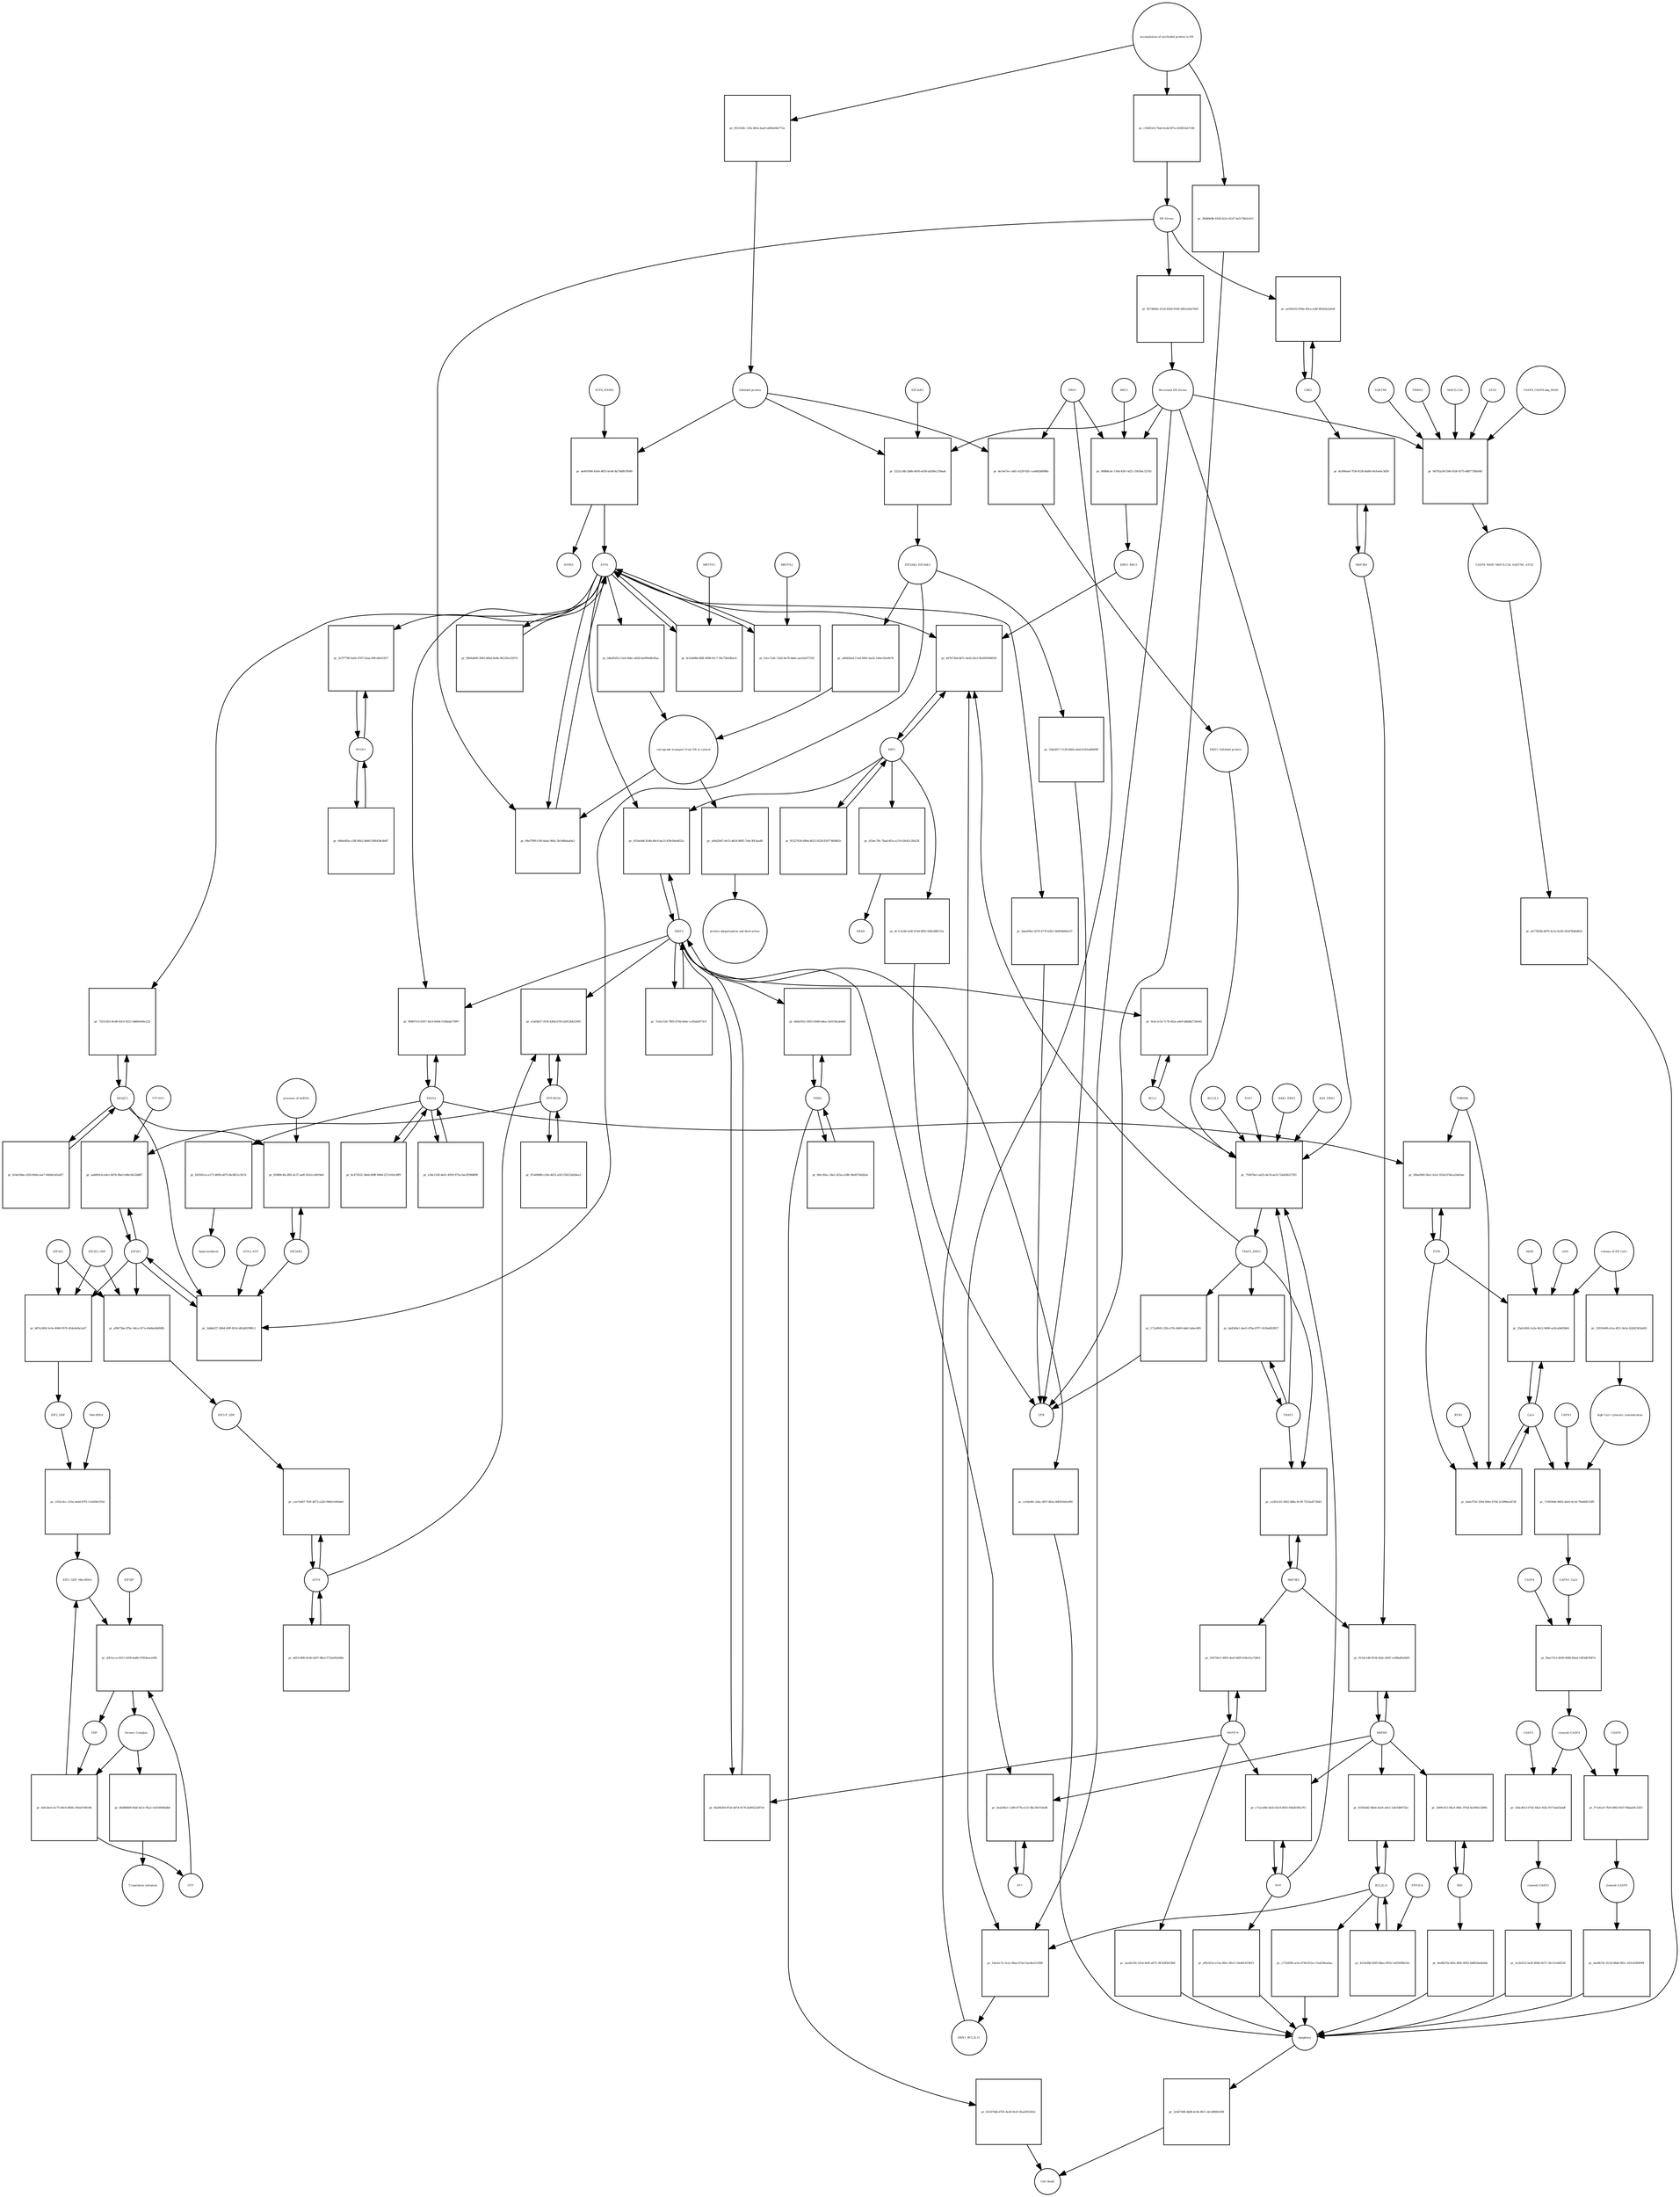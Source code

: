 strict digraph  {
ATF6_HSPA5 [annotation="", bipartite=0, cls=complex, fontsize=4, label=ATF6_HSPA5, shape=circle];
"pr_de491940-43e4-4855-bc46-8a70d0b78560" [annotation="", bipartite=1, cls=process, fontsize=4, label="pr_de491940-43e4-4855-bc46-8a70d0b78560", shape=square];
ATF6 [annotation="urn_miriam_hgnc.symbol_ATF6", bipartite=0, cls=macromolecule, fontsize=4, label=ATF6, shape=circle];
HSPA5 [annotation="urn_miriam_hgnc.symbol_HSPA5", bipartite=0, cls=macromolecule, fontsize=4, label=HSPA5, shape=circle];
"Unfolded protein" [annotation="", bipartite=0, cls=macromolecule, fontsize=4, label="Unfolded protein", shape=circle];
ERN1 [annotation="urn_miriam_hgnc.symbol_ERN1", bipartite=0, cls=macromolecule, fontsize=4, label=ERN1, shape=circle];
"pr_de14e7ec-cbd1-4229-92fc-ca4482b698fa" [annotation="", bipartite=1, cls=process, fontsize=4, label="pr_de14e7ec-cbd1-4229-92fc-ca4482b698fa", shape=square];
"ERN1_Unfolded protein" [annotation="", bipartite=0, cls=complex, fontsize=4, label="ERN1_Unfolded protein", shape=circle];
EIF2AK3_EIF2AK3 [annotation="", bipartite=0, cls=complex, fontsize=4, label=EIF2AK3_EIF2AK3, shape=circle];
"pr_a66d3ba4-11ed-4901-ba3e-144ec92e0b76" [annotation="", bipartite=1, cls=process, fontsize=4, label="pr_a66d3ba4-11ed-4901-ba3e-144ec92e0b76", shape=square];
"retrograde transport from ER to cytosol" [annotation="", bipartite=0, cls=phenotype, fontsize=4, label="retrograde transport from ER to cytosol", shape=circle];
"pr_b8ad5d53-c5a9-4bbc-a82b-be099e8b39aa" [annotation="", bipartite=1, cls=process, fontsize=4, label="pr_b8ad5d53-c5a9-4bbc-a82b-be099e8b39aa", shape=square];
"pr_a00d20d7-0e53-4d54-8805-7a8c3f43aad8" [annotation="", bipartite=1, cls=process, fontsize=4, label="pr_a00d20d7-0e53-4d54-8805-7a8c3f43aad8", shape=square];
"protein ubiquitination and destruction" [annotation="", bipartite=0, cls=phenotype, fontsize=4, label="protein ubiquitination and destruction", shape=circle];
"pr_75047be1-ad23-4a7d-ae31-53a63b2275f1" [annotation="", bipartite=1, cls=process, fontsize=4, label="pr_75047be1-ad23-4a7d-ae31-53a63b2275f1", shape=square];
TRAF2_ERN1 [annotation="", bipartite=0, cls=complex, fontsize=4, label=TRAF2_ERN1, shape=circle];
BAK1_ERN1 [annotation="", bipartite=0, cls=complex, fontsize=4, label=BAK1_ERN1, shape=circle];
BAX_ERN1 [annotation="", bipartite=0, cls=complex, fontsize=4, label=BAX_ERN1, shape=circle];
BCL2 [annotation="urn_miriam_hgnc.symbol_BCL2", bipartite=0, cls="nucleic acid feature", fontsize=4, label=BCL2, shape=circle];
BCL2L1 [annotation="urn_miriam_hgnc.symbol_BCL2L1", bipartite=0, cls=macromolecule, fontsize=4, label=BCL2L1, shape=circle];
"Persistant ER Stress" [annotation="", bipartite=0, cls=phenotype, fontsize=4, label="Persistant ER Stress", shape=circle];
BAX [annotation="urn_miriam_hgnc.symbol_BAX", bipartite=0, cls=macromolecule, fontsize=4, label=BAX, shape=circle];
BAK1 [annotation="urn_miriam_hgnc.symbol_BAK1", bipartite=0, cls=macromolecule, fontsize=4, label=BAK1, shape=circle];
TRAF2 [annotation="urn_miriam_hgnc.symbol_TRAF2", bipartite=0, cls=macromolecule, fontsize=4, label=TRAF2, shape=circle];
XBP1 [annotation="urn_miriam_hgnc.symbol_XBP1", bipartite=0, cls=macromolecule, fontsize=4, label=XBP1, shape=circle];
"pr_d47b72bd-b87c-4e02-82cf-fb249569d039" [annotation="", bipartite=1, cls=process, fontsize=4, label="pr_d47b72bd-b87c-4e02-82cf-fb249569d039", shape=square];
ERN1_BBC3 [annotation="", bipartite=0, cls=complex, fontsize=4, label=ERN1_BBC3, shape=circle];
ERN1_BCL2L11 [annotation="", bipartite=0, cls=complex, fontsize=4, label=ERN1_BCL2L11, shape=circle];
"pr_95327636-69b4-4625-9228-83977469d02c" [annotation="", bipartite=1, cls=process, fontsize=4, label="pr_95327636-69b4-4625-9228-83977469d02c", shape=square];
"pr_d1bec78c-7bad-4f1e-a110-62642c28a53f" [annotation="", bipartite=1, cls=process, fontsize=4, label="pr_d1bec78c-7bad-4f1e-a110-62642c28a53f", shape=square];
ERAD [annotation="", bipartite=0, cls=phenotype, fontsize=4, label=ERAD, shape=circle];
"pr_dc7c3c8d-a54f-4744-8f93-43ffa989131a" [annotation="", bipartite=1, cls=process, fontsize=4, label="pr_dc7c3c8d-a54f-4744-8f93-43ffa989131a", shape=square];
UPR [annotation="", bipartite=0, cls=phenotype, fontsize=4, label=UPR, shape=circle];
"pr_da4260e1-dee5-47ba-87f7-1618ed829f27" [annotation="", bipartite=1, cls=process, fontsize=4, label="pr_da4260e1-dee5-47ba-87f7-1618ed829f27", shape=square];
MAPK8 [annotation="urn_miriam_hgnc.symbol_MAPK8", bipartite=0, cls=macromolecule, fontsize=4, label=MAPK8, shape=circle];
"pr_911dc1d8-9534-424c-b047-ec88ad0a9af9" [annotation="", bipartite=1, cls=process, fontsize=4, label="pr_911dc1d8-9534-424c-b047-ec88ad0a9af9", shape=square];
MAP3K4 [annotation="urn_miriam_hgnc.symbol_MAP3K4", bipartite=0, cls=macromolecule, fontsize=4, label=MAP3K4, shape=circle];
MAP3K5 [annotation="urn_miriam_hgnc.symbol_MAP3K5", bipartite=0, cls=macromolecule, fontsize=4, label=MAP3K5, shape=circle];
MAPK14 [annotation="urn_miriam_hgnc.symbol_MAPK14", bipartite=0, cls=macromolecule, fontsize=4, label=MAPK14, shape=circle];
"pr_550756c1-6055-4eef-b6f9-034c61e728e5" [annotation="", bipartite=1, cls=process, fontsize=4, label="pr_550756c1-6055-4eef-b6f9-034c61e728e5", shape=square];
"pr_2aa9e256-1b1d-4ef6-a875-387a9f3619b0" [annotation="", bipartite=1, cls=process, fontsize=4, label="pr_2aa9e256-1b1d-4ef6-a875-387a9f3619b0", shape=square];
Apoptosis [annotation="", bipartite=0, cls=phenotype, fontsize=4, label=Apoptosis, shape=circle];
DDIT3 [annotation="urn_miriam_hgnc.symbol_DDIT3", bipartite=0, cls=macromolecule, fontsize=4, label=DDIT3, shape=circle];
"pr_6b284204-87af-4d74-9176-be89222df7e0" [annotation="", bipartite=1, cls=process, fontsize=4, label="pr_6b284204-87af-4d74-9176-be89222df7e0", shape=square];
"pr_ce54e0fe-2ebc-4f07-8b2a-8df450d3a985" [annotation="", bipartite=1, cls=process, fontsize=4, label="pr_ce54e0fe-2ebc-4f07-8b2a-8df450d3a985", shape=square];
"pr_0cbc1e1d-7c7b-4f2a-a9e9-ddbdb2724e40" [annotation="", bipartite=1, cls=process, fontsize=4, label="pr_0cbc1e1d-7c7b-4f2a-a9e9-ddbdb2724e40", shape=square];
"pr_04ef7f89-f16f-4a4a-90b2-3b19dbdaa9a3" [annotation="", bipartite=1, cls=process, fontsize=4, label="pr_04ef7f89-f16f-4a4a-90b2-3b19dbdaa9a3", shape=square];
"ER Stress" [annotation="", bipartite=0, cls=phenotype, fontsize=4, label="ER Stress", shape=circle];
"pr_4c5e808d-df8f-4098-91c7-58c73b5d0ac6" [annotation="", bipartite=1, cls=process, fontsize=4, label="pr_4c5e808d-df8f-4098-91c7-58c73b5d0ac6", shape=square];
MBTPS1 [annotation="urn_miriam_hgnc.symbol_MBTPS1", bipartite=0, cls=macromolecule, fontsize=4, label=MBTPS1, shape=circle];
"pr_63cc7a9c-7a92-4e79-bb6e-aacfab7f7292" [annotation="", bipartite=1, cls=process, fontsize=4, label="pr_63cc7a9c-7a92-4e79-bb6e-aacfab7f7292", shape=square];
MBTPS2 [annotation="urn_miriam_hgnc.symbol_MBTPS2", bipartite=0, cls=macromolecule, fontsize=4, label=MBTPS2, shape=circle];
"pr_9844dd09-3963-46b4-8e4b-942181e3297d" [annotation="", bipartite=1, cls=process, fontsize=4, label="pr_9844dd09-3963-46b4-8e4b-942181e3297d", shape=square];
"pr_7e5ec524-7805-470d-8e6e-cc85ab5f73c9" [annotation="", bipartite=1, cls=process, fontsize=4, label="pr_7e5ec524-7805-470d-8e6e-cc85ab5f73c9", shape=square];
"pr_431bebbf-454b-46c9-be33-839cfded452a" [annotation="", bipartite=1, cls=process, fontsize=4, label="pr_431bebbf-454b-46c9-be33-839cfded452a", shape=square];
EIF2S1 [annotation="urn_miriam_hgnc.symbol_EIF2S1", bipartite=0, cls=macromolecule, fontsize=4, label=EIF2S1, shape=circle];
"pr_5dddef27-90b4-49ff-8514-db3dd1f98fc2" [annotation="", bipartite=1, cls=process, fontsize=4, label="pr_5dddef27-90b4-49ff-8514-db3dd1f98fc2", shape=square];
GCN2_ATP [annotation="", bipartite=0, cls=complex, fontsize=4, label=GCN2_ATP, shape=circle];
EIF2AK2 [annotation="urn_miriam_hgnc.symbol_EIF2AK2", bipartite=0, cls=macromolecule, fontsize=4, label=EIF2AK2, shape=circle];
DNAJC3 [annotation="urn_miriam_hgnc.symbol_DNAJC3", bipartite=0, cls=macromolecule, fontsize=4, label=DNAJC3, shape=circle];
EIF2S2 [annotation="urn_miriam_hgnc.symbol_EIF2S2", bipartite=0, cls=macromolecule, fontsize=4, label=EIF2S2, shape=circle];
"pr_b87a3494-5e5e-4048-9576-454e4e9a1ed7" [annotation="", bipartite=1, cls=process, fontsize=4, label="pr_b87a3494-5e5e-4048-9576-454e4e9a1ed7", shape=square];
EIF2S3_GDP [annotation="", bipartite=0, cls=complex, fontsize=4, label=EIF2S3_GDP, shape=circle];
EIF2_GDP [annotation="", bipartite=0, cls=complex, fontsize=4, label=EIF2_GDP, shape=circle];
"EIF2_GDP_Met-tRNA" [annotation="", bipartite=0, cls=complex, fontsize=4, label="EIF2_GDP_Met-tRNA", shape=circle];
"pr_20f1ecca-6511-4358-ba86-07854eacef60" [annotation="", bipartite=1, cls=process, fontsize=4, label="pr_20f1ecca-6511-4358-ba86-07854eacef60", shape=square];
"Ternary Complex" [annotation="", bipartite=0, cls=complex, fontsize=4, label="Ternary Complex", shape=circle];
"EIF2B*" [annotation="", bipartite=0, cls=complex, fontsize=4, label="EIF2B*", shape=circle];
GTP [annotation="urn_miriam_obo.chebi_CHEBI%3A57600", bipartite=0, cls="simple chemical", fontsize=4, label=GTP, shape=circle];
GDP [annotation="urn_miriam_obo.chebi_CHEBI%3A65180", bipartite=0, cls="simple chemical", fontsize=4, label=GDP, shape=circle];
"pr_6efa3eee-bc73-40e4-8484-cf9ee07d0186" [annotation="", bipartite=1, cls=process, fontsize=4, label="pr_6efa3eee-bc73-40e4-8484-cf9ee07d0186", shape=square];
ATF4 [annotation="urn_miriam_hgnc.symbol_ATF4", bipartite=0, cls=macromolecule, fontsize=4, label=ATF4, shape=circle];
"pr_cae7e867-7b5f-4673-a2d3-09641e004def" [annotation="", bipartite=1, cls=process, fontsize=4, label="pr_cae7e867-7b5f-4673-a2d3-09641e004def", shape=square];
"EIF2-P_GDP" [annotation="", bipartite=0, cls=complex, fontsize=4, label="EIF2-P_GDP", shape=circle];
"pr_dd12c806-8c0b-4207-88a3-f722ef42e0bb" [annotation="", bipartite=1, cls=process, fontsize=4, label="pr_dd12c806-8c0b-4207-88a3-f722ef42e0bb", shape=square];
PPP1R15A [annotation="urn_miriam_hgnc.symbol_PPP1R15A", bipartite=0, cls=macromolecule, fontsize=4, label=PPP1R15A, shape=circle];
"pr_e3af4b27-91f8-426d-b7f4-b2812b421965" [annotation="", bipartite=1, cls=process, fontsize=4, label="pr_e3af4b27-91f8-426d-b7f4-b2812b421965", shape=square];
"pr_87a49b89-c20e-4d12-a5f2-f36233d26ea3" [annotation="", bipartite=1, cls=process, fontsize=4, label="pr_87a49b89-c20e-4d12-a5f2-f36233d26ea3", shape=square];
"pr_6b086869-9ebf-4e1e-95a2-1e6169484db0" [annotation="", bipartite=1, cls=process, fontsize=4, label="pr_6b086869-9ebf-4e1e-95a2-1e6169484db0", shape=square];
"Translation initiation" [annotation="", bipartite=0, cls=phenotype, fontsize=4, label="Translation initiation", shape=circle];
"pr_ca362c03-3402-488a-8c39-7523ad572b43" [annotation="", bipartite=1, cls=process, fontsize=4, label="pr_ca362c03-3402-488a-8c39-7523ad572b43", shape=square];
ERO1A [annotation="urn_miriam_hgnc.symbol_ERO1A", bipartite=0, cls=macromolecule, fontsize=4, label=ERO1A, shape=circle];
"pr_964f97c0-0507-42c9-b9d4-519bada75997" [annotation="", bipartite=1, cls=process, fontsize=4, label="pr_964f97c0-0507-42c9-b9d4-519bada75997", shape=square];
"pr_e3bc1526-4e01-4959-975a-fae2f596889f" [annotation="", bipartite=1, cls=process, fontsize=4, label="pr_e3bc1526-4e01-4959-975a-fae2f596889f", shape=square];
"pr_aa8d93cb-e9a1-467b-9be5-04bc9e52b887" [annotation="", bipartite=1, cls=process, fontsize=4, label="pr_aa8d93cb-e9a1-467b-9be5-04bc9e52b887", shape=square];
EIF2AK1 [annotation="urn_miriam_hgnc.symbol_EIF2AK1", bipartite=0, cls=macromolecule, fontsize=4, label=EIF2AK1, shape=circle];
"pr_c71acd9b-5dcb-45c8-8925-65bd10f5a7f3" [annotation="", bipartite=1, cls=process, fontsize=4, label="pr_c71acd9b-5dcb-45c8-8925-65bd10f5a7f3", shape=square];
"pr_afbc021e-e15a-49e1-80c5-c9a461419415" [annotation="", bipartite=1, cls=process, fontsize=4, label="pr_afbc021e-e15a-49e1-80c5-c9a461419415", shape=square];
"Ca2+" [annotation="urn_miriam_obo.chebi_CHEBI%3A29108", bipartite=0, cls="simple chemical", fontsize=4, label="Ca2+", shape=circle];
"pr_25dc0456-1e2e-40c2-9690-ac8ceb483b64" [annotation="", bipartite=1, cls=process, fontsize=4, label="pr_25dc0456-1e2e-40c2-9690-ac8ceb483b64", shape=square];
"release of ER Ca2+" [annotation="", bipartite=0, cls=phenotype, fontsize=4, label="release of ER Ca2+", shape=circle];
ITPR [annotation="urn_miriam_hgnc.symbol_ITPR1|urn_miriam_hgnc.symbol_ITPR2|urn_miriam_hgnc.symbol_ITPR3", bipartite=0, cls=macromolecule, fontsize=4, label=ITPR, shape=circle];
MAM [annotation="", bipartite=0, cls=phenotype, fontsize=4, label=MAM, shape=circle];
s619 [annotation="", bipartite=0, cls=complex, fontsize=4, label=s619, shape=circle];
"pr_dc894aeb-7f36-4526-8a88-e9cfee0c3d59" [annotation="", bipartite=1, cls=process, fontsize=4, label="pr_dc894aeb-7f36-4526-8a88-e9cfee0c3d59", shape=square];
CDK5 [annotation="urn_miriam_hgnc.symbol_CDK5", bipartite=0, cls=macromolecule, fontsize=4, label=CDK5, shape=circle];
"pr_ae564102-094e-49ca-a2bf-803d3a3afeff" [annotation="", bipartite=1, cls="uncertain process", fontsize=4, label="pr_ae564102-094e-49ca-a2bf-803d3a3afeff", shape=square];
"pr_3cb67448-ddd8-4c9e-8611-de1d89641f8f" [annotation="", bipartite=1, cls=process, fontsize=4, label="pr_3cb67448-ddd8-4c9e-8611-de1d89641f8f", shape=square];
"Cell death" [annotation="", bipartite=0, cls=phenotype, fontsize=4, label="Cell death", shape=circle];
"pr_4a6a7f3d-329d-496e-b70d-2e399ba5d7df" [annotation="", bipartite=1, cls=process, fontsize=4, label="pr_4a6a7f3d-329d-496e-b70d-2e399ba5d7df", shape=square];
TMBIM6 [annotation="urn_miriam_hgnc.symbol_TMBIM6", bipartite=0, cls=macromolecule, fontsize=4, label=TMBIM6, shape=circle];
RYR1 [annotation="urn_miriam_hgnc.symbol_RYR1", bipartite=0, cls=macromolecule, fontsize=4, label=RYR1, shape=circle];
EIF2AK3 [annotation="urn_miriam_hgnc.symbol_EIF2AK3", bipartite=0, cls=macromolecule, fontsize=4, label=EIF2AK3, shape=circle];
"pr_5222c24b-2b8b-4050-a638-ab266c239aa8" [annotation="", bipartite=1, cls=process, fontsize=4, label="pr_5222c24b-2b8b-4050-a638-ab266c239aa8", shape=square];
"pr_b50561ce-e273-4699-a875-f6c8021c5b7d" [annotation="", bipartite=1, cls=process, fontsize=4, label="pr_b50561ce-e273-4699-a875-f6c8021c5b7d", shape=square];
hyperoxidation [annotation="", bipartite=0, cls=phenotype, fontsize=4, label=hyperoxidation, shape=circle];
"pr_bc472052-36eb-499f-9444-227c61fa39f9" [annotation="", bipartite=1, cls=process, fontsize=4, label="pr_bc472052-36eb-499f-9444-227c61fa39f9", shape=square];
"pr_8274b46e-251d-420d-9169-26b1a5de70e6" [annotation="", bipartite=1, cls=process, fontsize=4, label="pr_8274b46e-251d-420d-9169-26b1a5de70e6", shape=square];
"CASP8_CASP8-ubq_FADD" [annotation="", bipartite=0, cls=complex, fontsize=4, label="CASP8_CASP8-ubq_FADD", shape=circle];
"pr_9d792a39-f340-41bf-9275-d887730fa06f" [annotation="", bipartite=1, cls=process, fontsize=4, label="pr_9d792a39-f340-41bf-9275-d887730fa06f", shape=square];
"SQSTM1 " [annotation="urn_miriam_hgnc.symbol_SQSTM1", bipartite=0, cls=macromolecule, fontsize=4, label="SQSTM1 ", shape=circle];
CASP8_FADD_MAP1LC3A_SQSTM1_ATG5 [annotation="", bipartite=0, cls=complex, fontsize=4, label=CASP8_FADD_MAP1LC3A_SQSTM1_ATG5, shape=circle];
TRIM13 [annotation="urn_miriam_hgnc.symbol_TRIM13", bipartite=0, cls=macromolecule, fontsize=4, label=TRIM13, shape=circle];
MAP1LC3A [annotation="urn_miriam_hgnc.symbol_MAP1LC3A", bipartite=0, cls=macromolecule, fontsize=4, label=MAP1LC3A, shape=circle];
ATG5 [annotation="urn_miriam_hgnc.symbol_ATG5", bipartite=0, cls=macromolecule, fontsize=4, label=ATG5, shape=circle];
"pr_e677820b-d879-4c52-8c60-293478d0d85d" [annotation="", bipartite=1, cls=process, fontsize=4, label="pr_e677820b-d879-4c52-8c60-293478d0d85d", shape=square];
"AP-1" [annotation="urn_miriam_hgnc.symbol_FOS|urn_miriam_hgnc.symbol_FOSB|urn_miriam_hgnc.symbol_FOSL1|urn_miriam_hgnc.symbol_FOSL2|urn_miriam_hgnc.symbol_JUN|urn_miriam_hgnc.symbol_JUNB|urn_miriam_hgnc.symbol_JUND", bipartite=0, cls=macromolecule, fontsize=4, label="AP-1", shape=circle];
"pr_5eab36e1-c268-477b-a121-0bc29cf53ed8" [annotation="", bipartite=1, cls=process, fontsize=4, label="pr_5eab36e1-c268-477b-a121-0bc29cf53ed8", shape=square];
"pr_85889c4b-2f82-4c57-aeff-41b1ccd019a8" [annotation="", bipartite=1, cls=process, fontsize=4, label="pr_85889c4b-2f82-4c57-aeff-41b1ccd019a8", shape=square];
"presence of dsRNA" [annotation="", bipartite=0, cls=phenotype, fontsize=4, label="presence of dsRNA", shape=circle];
"Met-tRNA" [annotation="urn_miriam_hgnc_HGNC%3A34779", bipartite=0, cls="nucleic acid feature", fontsize=4, label="Met-tRNA", shape=circle];
"pr_c032c0cc-210a-4e0d-87f5-1cfaf00cf354" [annotation="", bipartite=1, cls=process, fontsize=4, label="pr_c032c0cc-210a-4e0d-87f5-1cfaf00cf354", shape=square];
"pr_af8675be-87bc-44ca-917a-44d4ed4d94fb" [annotation="", bipartite=1, cls=process, fontsize=4, label="pr_af8675be-87bc-44ca-917a-44d4ed4d94fb", shape=square];
"accumulation of misfolded protein in ER" [annotation="", bipartite=0, cls=phenotype, fontsize=4, label="accumulation of misfolded protein in ER", shape=circle];
"pr_f014164c-12fa-465a-baa9-a860a94e772a" [annotation="", bipartite=1, cls=process, fontsize=4, label="pr_f014164c-12fa-465a-baa9-a860a94e772a", shape=square];
"pr_c93403c8-76a6-4cdd-9f7a-b16853eb7146" [annotation="", bipartite=1, cls=process, fontsize=4, label="pr_c93403c8-76a6-4cdd-9f7a-b16853eb7146", shape=square];
"pr_36d89e8b-91d5-421e-8147-be517bb3c611" [annotation="", bipartite=1, cls=process, fontsize=4, label="pr_36d89e8b-91d5-421e-8147-be517bb3c611", shape=square];
"pr_33be4f17-1128-4644-a6a6-0c81ab0bf0ff" [annotation="", bipartite=1, cls=process, fontsize=4, label="pr_33be4f17-1128-4644-a6a6-0c81ab0bf0ff", shape=square];
"pr_171a9041-25fa-47fe-bb00-da8c1a6ec685" [annotation="", bipartite=1, cls=process, fontsize=4, label="pr_171a9041-25fa-47fe-bb00-da8c1a6ec685", shape=square];
"pr_4daef0b2-3279-4779-b361-5b9936064c07" [annotation="", bipartite=1, cls=process, fontsize=4, label="pr_4daef0b2-3279-4779-b361-5b9936064c07", shape=square];
BCL2L11 [annotation="urn_miriam_hgnc.symbol_BCL2L11", bipartite=0, cls=macromolecule, fontsize=4, label=BCL2L11, shape=circle];
"pr_81f45dd2-9be6-4a54-a9e3-1afe5d0072ec" [annotation="", bipartite=1, cls=process, fontsize=4, label="pr_81f45dd2-9be6-4a54-a9e3-1afe5d0072ec", shape=square];
BID [annotation="urn_miriam_hgnc.symbol_BID", bipartite=0, cls=macromolecule, fontsize=4, label=BID, shape=circle];
"pr_2009c413-9bc4-404c-97b4-4e299e13d9fe" [annotation="", bipartite=1, cls=process, fontsize=4, label="pr_2009c413-9bc4-404c-97b4-4e299e13d9fe", shape=square];
"pr_c733d30b-acfa-4744-812e-c7ea638ea6aa" [annotation="", bipartite=1, cls=process, fontsize=4, label="pr_c733d30b-acfa-4744-812e-c7ea638ea6aa", shape=square];
"pr_6ed4b76a-8efe-4fd2-9092-bd882bede6da" [annotation="", bipartite=1, cls=process, fontsize=4, label="pr_6ed4b76a-8efe-4fd2-9092-bd882bede6da", shape=square];
"pr_14ea5c7e-3ca2-48ae-b7ed-3ae4ee512f80" [annotation="", bipartite=1, cls=process, fontsize=4, label="pr_14ea5c7e-3ca2-48ae-b7ed-3ae4ee512f80", shape=square];
"pr_898b8c4c-116d-45b7-af21-33fc6ec327d3" [annotation="", bipartite=1, cls=process, fontsize=4, label="pr_898b8c4c-116d-45b7-af21-33fc6ec327d3", shape=square];
BBC3 [annotation="urn_miriam_hgnc.symbol_BBC3", bipartite=0, cls=macromolecule, fontsize=4, label=BBC3, shape=circle];
"pr_4225efb6-85f0-48ea-901b-1af03096e54c" [annotation="", bipartite=1, cls=process, fontsize=4, label="pr_4225efb6-85f0-48ea-901b-1af03096e54c", shape=square];
PPP2CA [annotation="urn_miriam_hgnc.symbol_PPP2CA", bipartite=0, cls=macromolecule, fontsize=4, label=PPP2CA, shape=circle];
TRIB3 [annotation="urn_miriam_hgnc.symbol_TRIB3", bipartite=0, cls=macromolecule, fontsize=4, label=TRIB3, shape=circle];
"pr_d44a592c-6655-4568-b4ea-5a0159a3eb66" [annotation="", bipartite=1, cls=process, fontsize=4, label="pr_d44a592c-6655-4568-b4ea-5a0159a3eb66", shape=square];
"pr_68ccf0ac-24e1-425a-a188-59e8570d2b2e" [annotation="", bipartite=1, cls=process, fontsize=4, label="pr_68ccf0ac-24e1-425a-a188-59e8570d2b2e", shape=square];
"pr_451674bb-d765-4e29-9e1f-3faa05f2565c" [annotation="", bipartite=1, cls=process, fontsize=4, label="pr_451674bb-d765-4e29-9e1f-3faa05f2565c", shape=square];
"pr_31819e98-e3ca-4f21-9e5e-b2b92363ab05" [annotation="", bipartite=1, cls=process, fontsize=4, label="pr_31819e98-e3ca-4f21-9e5e-b2b92363ab05", shape=square];
"high Ca2+ cytosolic concentration" [annotation="", bipartite=0, cls=phenotype, fontsize=4, label="high Ca2+ cytosolic concentration", shape=circle];
"pr_72551d53-8cd6-45c6-9221-6d6b9e66c222" [annotation="", bipartite=1, cls=process, fontsize=4, label="pr_72551d53-8cd6-45c6-9221-6d6b9e66c222", shape=square];
"pr_624e16be-c920-49eb-aee7-66b9e5d1e0f7" [annotation="", bipartite=1, cls=process, fontsize=4, label="pr_624e16be-c920-49eb-aee7-66b9e5d1e0f7", shape=square];
"pr_3f4ad360-56e1-41a1-932d-87deca5de5ee" [annotation="", bipartite=1, cls=process, fontsize=4, label="pr_3f4ad360-56e1-41a1-932d-87deca5de5ee", shape=square];
CASP4 [annotation="urn_miriam_hgnc.symbol_CASP4", bipartite=0, cls=macromolecule, fontsize=4, label=CASP4, shape=circle];
"pr_fbae7315-4929-494b-84ad-c893db7f6f7e" [annotation="", bipartite=1, cls=process, fontsize=4, label="pr_fbae7315-4929-494b-84ad-c893db7f6f7e", shape=square];
"cleaved~CASP4" [annotation="urn_miriam_hgnc.symbol_CASP4", bipartite=0, cls=macromolecule, fontsize=4, label="cleaved~CASP4", shape=circle];
"CAPN1_Ca2+" [annotation="", bipartite=0, cls=complex, fontsize=4, label="CAPN1_Ca2+", shape=circle];
CASP3 [annotation="urn_miriam_hgnc.symbol_CASP3", bipartite=0, cls=macromolecule, fontsize=4, label=CASP3, shape=circle];
"pr_1b4cd013-0742-442e-92fa-93714a63addf" [annotation="", bipartite=1, cls=process, fontsize=4, label="pr_1b4cd013-0742-442e-92fa-93714a63addf", shape=square];
"cleaved~CASP3" [annotation="urn_miriam_hgnc.symbol_CASP3", bipartite=0, cls=macromolecule, fontsize=4, label="cleaved~CASP3", shape=circle];
CASP9 [annotation="urn_miriam_hgnc.symbol_CSAP9", bipartite=0, cls=macromolecule, fontsize=4, label=CASP9, shape=circle];
"pr_f71efac0-7fe9-4f82-8167-f6baaf4c3203" [annotation="", bipartite=1, cls=process, fontsize=4, label="pr_f71efac0-7fe9-4f82-8167-f6baaf4c3203", shape=square];
"cleaved~CASP9" [annotation="urn_miriam_hgnc.symbol_CASP9", bipartite=0, cls=macromolecule, fontsize=4, label="cleaved~CASP9", shape=circle];
CAPN1 [annotation="urn_miriam_hgnc.symbol_CAPN1", bipartite=0, cls=macromolecule, fontsize=4, label=CAPN1, shape=circle];
"pr_7c693446-8663-44e0-9c2d-794dfdf120f5" [annotation="", bipartite=1, cls=process, fontsize=4, label="pr_7c693446-8663-44e0-9c2d-794dfdf120f5", shape=square];
"pr_3c2b1f22-ba3f-469d-9237-34c15cb49226" [annotation="", bipartite=1, cls=process, fontsize=4, label="pr_3c2b1f22-ba3f-469d-9237-34c15cb49226", shape=square];
"pr_dae9b74c-4124-48dd-992c-5431d340690f" [annotation="", bipartite=1, cls=process, fontsize=4, label="pr_dae9b74c-4124-48dd-992c-5431d340690f", shape=square];
HYOU1 [annotation="urn_miriam_hgnc.symbol_HYOU1", bipartite=0, cls=macromolecule, fontsize=4, label=HYOU1, shape=circle];
"pr_2e7f7798-5eb5-4787-b3aa-69fcdfa01837" [annotation="", bipartite=1, cls=process, fontsize=4, label="pr_2e7f7798-5eb5-4787-b3aa-69fcdfa01837", shape=square];
"pr_0d0a0d5e-c28f-46b2-b846-f566438c8d47" [annotation="", bipartite=1, cls=process, fontsize=4, label="pr_0d0a0d5e-c28f-46b2-b846-f566438c8d47", shape=square];
ATF6_HSPA5 -> "pr_de491940-43e4-4855-bc46-8a70d0b78560"  [annotation="", interaction_type=consumption];
"pr_de491940-43e4-4855-bc46-8a70d0b78560" -> ATF6  [annotation="", interaction_type=production];
"pr_de491940-43e4-4855-bc46-8a70d0b78560" -> HSPA5  [annotation="", interaction_type=production];
ATF6 -> "pr_b8ad5d53-c5a9-4bbc-a82b-be099e8b39aa"  [annotation="", interaction_type=consumption];
ATF6 -> "pr_d47b72bd-b87c-4e02-82cf-fb249569d039"  [annotation="urn_miriam_pubmed_26587781|urn_miriam_pubmed_23430059", interaction_type=catalysis];
ATF6 -> "pr_04ef7f89-f16f-4a4a-90b2-3b19dbdaa9a3"  [annotation="", interaction_type=consumption];
ATF6 -> "pr_4c5e808d-df8f-4098-91c7-58c73b5d0ac6"  [annotation="", interaction_type=consumption];
ATF6 -> "pr_63cc7a9c-7a92-4e79-bb6e-aacfab7f7292"  [annotation="", interaction_type=consumption];
ATF6 -> "pr_9844dd09-3963-46b4-8e4b-942181e3297d"  [annotation="", interaction_type=consumption];
ATF6 -> "pr_431bebbf-454b-46c9-be33-839cfded452a"  [annotation="urn_miriam_pubmed_26587781|urn_miriam_pubmed_17991856|urn_miriam_pubmed_28843399", interaction_type=catalysis];
ATF6 -> "pr_964f97c0-0507-42c9-b9d4-519bada75997"  [annotation="urn_miriam_pubmed_23850759|urn_miriam_pubmed_25387528", interaction_type=catalysis];
ATF6 -> "pr_4daef0b2-3279-4779-b361-5b9936064c07"  [annotation="", interaction_type=consumption];
ATF6 -> "pr_72551d53-8cd6-45c6-9221-6d6b9e66c222"  [annotation="urn_miriam_pubmed_12601012|urn_miriam_pubmed_18360008", interaction_type=catalysis];
ATF6 -> "pr_2e7f7798-5eb5-4787-b3aa-69fcdfa01837"  [annotation=urn_miriam_pubmed_18360008, interaction_type=catalysis];
"Unfolded protein" -> "pr_de491940-43e4-4855-bc46-8a70d0b78560"  [annotation="urn_miriam_pubmed_19509052|urn_miriam_pubmed_12847084|urn_miriam_pubmed_23850759", interaction_type=catalysis];
"Unfolded protein" -> "pr_de14e7ec-cbd1-4229-92fc-ca4482b698fa"  [annotation="", interaction_type=consumption];
"Unfolded protein" -> "pr_5222c24b-2b8b-4050-a638-ab266c239aa8"  [annotation=urn_miriam_pubmed_17991856, interaction_type=catalysis];
ERN1 -> "pr_de14e7ec-cbd1-4229-92fc-ca4482b698fa"  [annotation="", interaction_type=consumption];
ERN1 -> "pr_14ea5c7e-3ca2-48ae-b7ed-3ae4ee512f80"  [annotation="", interaction_type=consumption];
ERN1 -> "pr_898b8c4c-116d-45b7-af21-33fc6ec327d3"  [annotation="", interaction_type=consumption];
"pr_de14e7ec-cbd1-4229-92fc-ca4482b698fa" -> "ERN1_Unfolded protein"  [annotation="", interaction_type=production];
"ERN1_Unfolded protein" -> "pr_75047be1-ad23-4a7d-ae31-53a63b2275f1"  [annotation="", interaction_type=consumption];
EIF2AK3_EIF2AK3 -> "pr_a66d3ba4-11ed-4901-ba3e-144ec92e0b76"  [annotation="", interaction_type=consumption];
EIF2AK3_EIF2AK3 -> "pr_5dddef27-90b4-49ff-8514-db3dd1f98fc2"  [annotation="urn_miriam_pubmed_12667446|urn_miriam_pubmed_16246152|urn_miriam_pubmed_12601012|urn_miriam_pubmed_23850759|urn_miriam_pubmed_18360008|urn_miriam_pubmed_26587781", interaction_type=catalysis];
EIF2AK3_EIF2AK3 -> "pr_33be4f17-1128-4644-a6a6-0c81ab0bf0ff"  [annotation="", interaction_type=consumption];
"pr_a66d3ba4-11ed-4901-ba3e-144ec92e0b76" -> "retrograde transport from ER to cytosol"  [annotation="", interaction_type=production];
"retrograde transport from ER to cytosol" -> "pr_a00d20d7-0e53-4d54-8805-7a8c3f43aad8"  [annotation="", interaction_type=consumption];
"retrograde transport from ER to cytosol" -> "pr_04ef7f89-f16f-4a4a-90b2-3b19dbdaa9a3"  [annotation="urn_miriam_pubmed_18360008|urn_miriam_pubmed_17991856|urn_miriam_pubmed_26587781|urn_miriam_pubmed_12847084", interaction_type=inhibition];
"pr_b8ad5d53-c5a9-4bbc-a82b-be099e8b39aa" -> "retrograde transport from ER to cytosol"  [annotation="", interaction_type=production];
"pr_a00d20d7-0e53-4d54-8805-7a8c3f43aad8" -> "protein ubiquitination and destruction"  [annotation="", interaction_type=production];
"pr_75047be1-ad23-4a7d-ae31-53a63b2275f1" -> TRAF2_ERN1  [annotation="", interaction_type=production];
TRAF2_ERN1 -> "pr_d47b72bd-b87c-4e02-82cf-fb249569d039"  [annotation="urn_miriam_pubmed_26587781|urn_miriam_pubmed_23430059", interaction_type=catalysis];
TRAF2_ERN1 -> "pr_da4260e1-dee5-47ba-87f7-1618ed829f27"  [annotation=urn_miriam_pubmed_23850759, interaction_type=catalysis];
TRAF2_ERN1 -> "pr_ca362c03-3402-488a-8c39-7523ad572b43"  [annotation=urn_miriam_pubmed_23850759, interaction_type=catalysis];
TRAF2_ERN1 -> "pr_171a9041-25fa-47fe-bb00-da8c1a6ec685"  [annotation="", interaction_type=consumption];
BAK1_ERN1 -> "pr_75047be1-ad23-4a7d-ae31-53a63b2275f1"  [annotation="urn_miriam_pubmed_23850759|urn_miriam_pubmed_23430059|urn_miriam_pubmed_26587781", interaction_type=catalysis];
BAX_ERN1 -> "pr_75047be1-ad23-4a7d-ae31-53a63b2275f1"  [annotation="urn_miriam_pubmed_23850759|urn_miriam_pubmed_23430059|urn_miriam_pubmed_26587781", interaction_type=catalysis];
BCL2 -> "pr_75047be1-ad23-4a7d-ae31-53a63b2275f1"  [annotation="urn_miriam_pubmed_23850759|urn_miriam_pubmed_23430059|urn_miriam_pubmed_26587781", interaction_type=inhibition];
BCL2 -> "pr_0cbc1e1d-7c7b-4f2a-a9e9-ddbdb2724e40"  [annotation="", interaction_type=consumption];
BCL2L1 -> "pr_75047be1-ad23-4a7d-ae31-53a63b2275f1"  [annotation="urn_miriam_pubmed_23850759|urn_miriam_pubmed_23430059|urn_miriam_pubmed_26587781", interaction_type=inhibition];
"Persistant ER Stress" -> "pr_75047be1-ad23-4a7d-ae31-53a63b2275f1"  [annotation="urn_miriam_pubmed_23850759|urn_miriam_pubmed_23430059|urn_miriam_pubmed_26587781", interaction_type=inhibition];
"Persistant ER Stress" -> "pr_5222c24b-2b8b-4050-a638-ab266c239aa8"  [annotation=urn_miriam_pubmed_17991856, interaction_type=catalysis];
"Persistant ER Stress" -> "pr_9d792a39-f340-41bf-9275-d887730fa06f"  [annotation=urn_miriam_pubmed_17991856, interaction_type=catalysis];
"Persistant ER Stress" -> "pr_14ea5c7e-3ca2-48ae-b7ed-3ae4ee512f80"  [annotation="urn_miriam_pubmed_23850759|urn_miriam_pubmed_23430059|urn_miriam_pubmed_26587781", interaction_type=inhibition];
"Persistant ER Stress" -> "pr_898b8c4c-116d-45b7-af21-33fc6ec327d3"  [annotation="urn_miriam_pubmed_23430059|urn_miriam_pubmed_17991856", interaction_type=inhibition];
BAX -> "pr_75047be1-ad23-4a7d-ae31-53a63b2275f1"  [annotation="urn_miriam_pubmed_23850759|urn_miriam_pubmed_23430059|urn_miriam_pubmed_26587781", interaction_type=catalysis];
BAX -> "pr_c71acd9b-5dcb-45c8-8925-65bd10f5a7f3"  [annotation="", interaction_type=consumption];
BAX -> "pr_afbc021e-e15a-49e1-80c5-c9a461419415"  [annotation="", interaction_type=consumption];
BAK1 -> "pr_75047be1-ad23-4a7d-ae31-53a63b2275f1"  [annotation="urn_miriam_pubmed_23850759|urn_miriam_pubmed_23430059|urn_miriam_pubmed_26587781", interaction_type=catalysis];
TRAF2 -> "pr_75047be1-ad23-4a7d-ae31-53a63b2275f1"  [annotation="", interaction_type=consumption];
TRAF2 -> "pr_da4260e1-dee5-47ba-87f7-1618ed829f27"  [annotation="", interaction_type=consumption];
TRAF2 -> "pr_ca362c03-3402-488a-8c39-7523ad572b43"  [annotation=urn_miriam_pubmed_23850759, interaction_type=catalysis];
XBP1 -> "pr_d47b72bd-b87c-4e02-82cf-fb249569d039"  [annotation="", interaction_type=consumption];
XBP1 -> "pr_95327636-69b4-4625-9228-83977469d02c"  [annotation="", interaction_type=consumption];
XBP1 -> "pr_d1bec78c-7bad-4f1e-a110-62642c28a53f"  [annotation="", interaction_type=consumption];
XBP1 -> "pr_dc7c3c8d-a54f-4744-8f93-43ffa989131a"  [annotation="", interaction_type=consumption];
XBP1 -> "pr_431bebbf-454b-46c9-be33-839cfded452a"  [annotation="urn_miriam_pubmed_26587781|urn_miriam_pubmed_17991856|urn_miriam_pubmed_28843399", interaction_type=catalysis];
"pr_d47b72bd-b87c-4e02-82cf-fb249569d039" -> XBP1  [annotation="", interaction_type=production];
ERN1_BBC3 -> "pr_d47b72bd-b87c-4e02-82cf-fb249569d039"  [annotation="urn_miriam_pubmed_26587781|urn_miriam_pubmed_23430059", interaction_type=catalysis];
ERN1_BCL2L11 -> "pr_d47b72bd-b87c-4e02-82cf-fb249569d039"  [annotation="urn_miriam_pubmed_26587781|urn_miriam_pubmed_23430059", interaction_type=catalysis];
"pr_95327636-69b4-4625-9228-83977469d02c" -> XBP1  [annotation="", interaction_type=production];
"pr_d1bec78c-7bad-4f1e-a110-62642c28a53f" -> ERAD  [annotation="", interaction_type=production];
"pr_dc7c3c8d-a54f-4744-8f93-43ffa989131a" -> UPR  [annotation="", interaction_type=production];
"pr_da4260e1-dee5-47ba-87f7-1618ed829f27" -> TRAF2  [annotation="", interaction_type=production];
MAPK8 -> "pr_911dc1d8-9534-424c-b047-ec88ad0a9af9"  [annotation="", interaction_type=consumption];
MAPK8 -> "pr_c71acd9b-5dcb-45c8-8925-65bd10f5a7f3"  [annotation="urn_miriam_pubmed_18191217|urn_miriam_pubmed_23430059", interaction_type=catalysis];
MAPK8 -> "pr_5eab36e1-c268-477b-a121-0bc29cf53ed8"  [annotation="urn_miriam_pubmed_26618107|urn_miriam_pubmed_26587781|urn_miriam_pubmed_23850759", interaction_type=catalysis];
MAPK8 -> "pr_81f45dd2-9be6-4a54-a9e3-1afe5d0072ec"  [annotation="urn_miriam_pubmed_26018731|urn_miriam_pubmed_23850759", interaction_type=catalysis];
MAPK8 -> "pr_2009c413-9bc4-404c-97b4-4e299e13d9fe"  [annotation="urn_miriam_pubmed_23430059|urn_miriam_pubmed_11583631", interaction_type=catalysis];
"pr_911dc1d8-9534-424c-b047-ec88ad0a9af9" -> MAPK8  [annotation="", interaction_type=production];
MAP3K4 -> "pr_911dc1d8-9534-424c-b047-ec88ad0a9af9"  [annotation="urn_miriam_pubmed_18191217|urn_miriam_pubmed_23850759|urn_miriam_pubmed_26587781", interaction_type=catalysis];
MAP3K4 -> "pr_dc894aeb-7f36-4526-8a88-e9cfee0c3d59"  [annotation="", interaction_type=consumption];
MAP3K5 -> "pr_911dc1d8-9534-424c-b047-ec88ad0a9af9"  [annotation="urn_miriam_pubmed_18191217|urn_miriam_pubmed_23850759|urn_miriam_pubmed_26587781", interaction_type=catalysis];
MAP3K5 -> "pr_550756c1-6055-4eef-b6f9-034c61e728e5"  [annotation="urn_miriam_pubmed_23850759|urn_miriam_pubmed_12215209", interaction_type=catalysis];
MAP3K5 -> "pr_ca362c03-3402-488a-8c39-7523ad572b43"  [annotation="", interaction_type=consumption];
MAPK14 -> "pr_550756c1-6055-4eef-b6f9-034c61e728e5"  [annotation="", interaction_type=consumption];
MAPK14 -> "pr_2aa9e256-1b1d-4ef6-a875-387a9f3619b0"  [annotation="", interaction_type=consumption];
MAPK14 -> "pr_6b284204-87af-4d74-9176-be89222df7e0"  [annotation="urn_miriam_pubmed_23850759|urn_miriam_pubmed_23430059|urn_miriam_pubmed_26137585", interaction_type=catalysis];
MAPK14 -> "pr_c71acd9b-5dcb-45c8-8925-65bd10f5a7f3"  [annotation="urn_miriam_pubmed_18191217|urn_miriam_pubmed_23430059", interaction_type=catalysis];
"pr_550756c1-6055-4eef-b6f9-034c61e728e5" -> MAPK14  [annotation="", interaction_type=production];
"pr_2aa9e256-1b1d-4ef6-a875-387a9f3619b0" -> Apoptosis  [annotation="", interaction_type=production];
Apoptosis -> "pr_3cb67448-ddd8-4c9e-8611-de1d89641f8f"  [annotation="", interaction_type=consumption];
DDIT3 -> "pr_6b284204-87af-4d74-9176-be89222df7e0"  [annotation="", interaction_type=consumption];
DDIT3 -> "pr_ce54e0fe-2ebc-4f07-8b2a-8df450d3a985"  [annotation="", interaction_type=consumption];
DDIT3 -> "pr_0cbc1e1d-7c7b-4f2a-a9e9-ddbdb2724e40"  [annotation="urn_miriam_pubmed_30662442|urn_miriam_pubmed_23850759", interaction_type=inhibition];
DDIT3 -> "pr_7e5ec524-7805-470d-8e6e-cc85ab5f73c9"  [annotation="", interaction_type=consumption];
DDIT3 -> "pr_431bebbf-454b-46c9-be33-839cfded452a"  [annotation="", interaction_type=consumption];
DDIT3 -> "pr_e3af4b27-91f8-426d-b7f4-b2812b421965"  [annotation="urn_miriam_pubmed_23850759|urn_miriam_pubmed_31638256", interaction_type=catalysis];
DDIT3 -> "pr_964f97c0-0507-42c9-b9d4-519bada75997"  [annotation="urn_miriam_pubmed_23850759|urn_miriam_pubmed_25387528", interaction_type=catalysis];
DDIT3 -> "pr_5eab36e1-c268-477b-a121-0bc29cf53ed8"  [annotation="urn_miriam_pubmed_26618107|urn_miriam_pubmed_26587781|urn_miriam_pubmed_23850759", interaction_type=catalysis];
DDIT3 -> "pr_d44a592c-6655-4568-b4ea-5a0159a3eb66"  [annotation="urn_miriam_pubmed_23430059|urn_miriam_pubmed_18940792", interaction_type=catalysis];
"pr_6b284204-87af-4d74-9176-be89222df7e0" -> DDIT3  [annotation="", interaction_type=production];
"pr_ce54e0fe-2ebc-4f07-8b2a-8df450d3a985" -> Apoptosis  [annotation="", interaction_type=production];
"pr_0cbc1e1d-7c7b-4f2a-a9e9-ddbdb2724e40" -> BCL2  [annotation="", interaction_type=production];
"pr_04ef7f89-f16f-4a4a-90b2-3b19dbdaa9a3" -> ATF6  [annotation="", interaction_type=production];
"ER Stress" -> "pr_04ef7f89-f16f-4a4a-90b2-3b19dbdaa9a3"  [annotation="urn_miriam_pubmed_18360008|urn_miriam_pubmed_17991856|urn_miriam_pubmed_26587781|urn_miriam_pubmed_12847084", interaction_type=catalysis];
"ER Stress" -> "pr_ae564102-094e-49ca-a2bf-803d3a3afeff"  [annotation=urn_miriam_pubmed_22388889, interaction_type=catalysis];
"ER Stress" -> "pr_8274b46e-251d-420d-9169-26b1a5de70e6"  [annotation="", interaction_type=consumption];
"pr_4c5e808d-df8f-4098-91c7-58c73b5d0ac6" -> ATF6  [annotation="", interaction_type=production];
MBTPS1 -> "pr_4c5e808d-df8f-4098-91c7-58c73b5d0ac6"  [annotation="urn_miriam_pubmed_18360008|urn_miriam_pubmed_17991856|urn_miriam_pubmed_26587781|urn_miriam_pubmed_23850759", interaction_type=catalysis];
"pr_63cc7a9c-7a92-4e79-bb6e-aacfab7f7292" -> ATF6  [annotation="", interaction_type=production];
MBTPS2 -> "pr_63cc7a9c-7a92-4e79-bb6e-aacfab7f7292"  [annotation="urn_miriam_pubmed_23850759|urn_miriam_pubmed_26587781|urn_miriam_pubmed_17991856|urn_miriam_pubmed_18360008", interaction_type=catalysis];
"pr_9844dd09-3963-46b4-8e4b-942181e3297d" -> ATF6  [annotation="", interaction_type=production];
"pr_7e5ec524-7805-470d-8e6e-cc85ab5f73c9" -> DDIT3  [annotation="", interaction_type=production];
"pr_431bebbf-454b-46c9-be33-839cfded452a" -> DDIT3  [annotation="", interaction_type=production];
EIF2S1 -> "pr_5dddef27-90b4-49ff-8514-db3dd1f98fc2"  [annotation="", interaction_type=consumption];
EIF2S1 -> "pr_b87a3494-5e5e-4048-9576-454e4e9a1ed7"  [annotation="", interaction_type=consumption];
EIF2S1 -> "pr_aa8d93cb-e9a1-467b-9be5-04bc9e52b887"  [annotation="", interaction_type=consumption];
EIF2S1 -> "pr_af8675be-87bc-44ca-917a-44d4ed4d94fb"  [annotation="", interaction_type=consumption];
"pr_5dddef27-90b4-49ff-8514-db3dd1f98fc2" -> EIF2S1  [annotation="", interaction_type=production];
GCN2_ATP -> "pr_5dddef27-90b4-49ff-8514-db3dd1f98fc2"  [annotation="urn_miriam_pubmed_12667446|urn_miriam_pubmed_16246152|urn_miriam_pubmed_12601012|urn_miriam_pubmed_23850759|urn_miriam_pubmed_18360008|urn_miriam_pubmed_26587781", interaction_type=catalysis];
EIF2AK2 -> "pr_5dddef27-90b4-49ff-8514-db3dd1f98fc2"  [annotation="urn_miriam_pubmed_12667446|urn_miriam_pubmed_16246152|urn_miriam_pubmed_12601012|urn_miriam_pubmed_23850759|urn_miriam_pubmed_18360008|urn_miriam_pubmed_26587781", interaction_type=catalysis];
EIF2AK2 -> "pr_85889c4b-2f82-4c57-aeff-41b1ccd019a8"  [annotation="", interaction_type=consumption];
DNAJC3 -> "pr_5dddef27-90b4-49ff-8514-db3dd1f98fc2"  [annotation="urn_miriam_pubmed_12667446|urn_miriam_pubmed_16246152|urn_miriam_pubmed_12601012|urn_miriam_pubmed_23850759|urn_miriam_pubmed_18360008|urn_miriam_pubmed_26587781", interaction_type=inhibition];
DNAJC3 -> "pr_85889c4b-2f82-4c57-aeff-41b1ccd019a8"  [annotation="urn_miriam_pubmed_12601012|urn_miriam_pubmed_26587781|urn_miriam_pubmed_23850759", interaction_type=inhibition];
DNAJC3 -> "pr_72551d53-8cd6-45c6-9221-6d6b9e66c222"  [annotation="", interaction_type=consumption];
DNAJC3 -> "pr_624e16be-c920-49eb-aee7-66b9e5d1e0f7"  [annotation="", interaction_type=consumption];
EIF2S2 -> "pr_b87a3494-5e5e-4048-9576-454e4e9a1ed7"  [annotation="", interaction_type=consumption];
EIF2S2 -> "pr_af8675be-87bc-44ca-917a-44d4ed4d94fb"  [annotation="", interaction_type=consumption];
"pr_b87a3494-5e5e-4048-9576-454e4e9a1ed7" -> EIF2_GDP  [annotation="", interaction_type=production];
EIF2S3_GDP -> "pr_b87a3494-5e5e-4048-9576-454e4e9a1ed7"  [annotation="", interaction_type=consumption];
EIF2S3_GDP -> "pr_af8675be-87bc-44ca-917a-44d4ed4d94fb"  [annotation="", interaction_type=consumption];
EIF2_GDP -> "pr_c032c0cc-210a-4e0d-87f5-1cfaf00cf354"  [annotation="", interaction_type=consumption];
"EIF2_GDP_Met-tRNA" -> "pr_20f1ecca-6511-4358-ba86-07854eacef60"  [annotation="", interaction_type=consumption];
"pr_20f1ecca-6511-4358-ba86-07854eacef60" -> "Ternary Complex"  [annotation="", interaction_type=production];
"pr_20f1ecca-6511-4358-ba86-07854eacef60" -> GDP  [annotation="", interaction_type=production];
"Ternary Complex" -> "pr_6efa3eee-bc73-40e4-8484-cf9ee07d0186"  [annotation="", interaction_type=consumption];
"Ternary Complex" -> "pr_6b086869-9ebf-4e1e-95a2-1e6169484db0"  [annotation="", interaction_type=consumption];
"EIF2B*" -> "pr_20f1ecca-6511-4358-ba86-07854eacef60"  [annotation="urn_miriam_pubmed_23850759|urn_miriam_pubmed_16246152", interaction_type=catalysis];
GTP -> "pr_20f1ecca-6511-4358-ba86-07854eacef60"  [annotation="", interaction_type=consumption];
GDP -> "pr_6efa3eee-bc73-40e4-8484-cf9ee07d0186"  [annotation="", interaction_type=consumption];
"pr_6efa3eee-bc73-40e4-8484-cf9ee07d0186" -> "EIF2_GDP_Met-tRNA"  [annotation="", interaction_type=production];
"pr_6efa3eee-bc73-40e4-8484-cf9ee07d0186" -> GTP  [annotation="", interaction_type=production];
ATF4 -> "pr_cae7e867-7b5f-4673-a2d3-09641e004def"  [annotation="", interaction_type=consumption];
ATF4 -> "pr_dd12c806-8c0b-4207-88a3-f722ef42e0bb"  [annotation="", interaction_type=consumption];
ATF4 -> "pr_e3af4b27-91f8-426d-b7f4-b2812b421965"  [annotation="urn_miriam_pubmed_23850759|urn_miriam_pubmed_31638256", interaction_type=catalysis];
"pr_cae7e867-7b5f-4673-a2d3-09641e004def" -> ATF4  [annotation="", interaction_type=production];
"EIF2-P_GDP" -> "pr_cae7e867-7b5f-4673-a2d3-09641e004def"  [annotation="urn_miriam_pubmed_15277680|urn_miriam_pubmed_16246152|urn_miriam_pubmed_23850759", interaction_type=catalysis];
"pr_dd12c806-8c0b-4207-88a3-f722ef42e0bb" -> ATF4  [annotation="", interaction_type=production];
PPP1R15A -> "pr_e3af4b27-91f8-426d-b7f4-b2812b421965"  [annotation="", interaction_type=consumption];
PPP1R15A -> "pr_87a49b89-c20e-4d12-a5f2-f36233d26ea3"  [annotation="", interaction_type=consumption];
PPP1R15A -> "pr_aa8d93cb-e9a1-467b-9be5-04bc9e52b887"  [annotation="urn_miriam_pubmed_23850759|urn_miriam_pubmed_12667446|urn_miriam_pubmed_16246152|urn_miriam_pubmed_12601012", interaction_type=catalysis];
"pr_e3af4b27-91f8-426d-b7f4-b2812b421965" -> PPP1R15A  [annotation="", interaction_type=production];
"pr_87a49b89-c20e-4d12-a5f2-f36233d26ea3" -> PPP1R15A  [annotation="", interaction_type=production];
"pr_6b086869-9ebf-4e1e-95a2-1e6169484db0" -> "Translation initiation"  [annotation="", interaction_type=production];
"pr_ca362c03-3402-488a-8c39-7523ad572b43" -> MAP3K5  [annotation="", interaction_type=production];
ERO1A -> "pr_964f97c0-0507-42c9-b9d4-519bada75997"  [annotation="", interaction_type=consumption];
ERO1A -> "pr_e3bc1526-4e01-4959-975a-fae2f596889f"  [annotation="", interaction_type=consumption];
ERO1A -> "pr_b50561ce-e273-4699-a875-f6c8021c5b7d"  [annotation="", interaction_type=consumption];
ERO1A -> "pr_bc472052-36eb-499f-9444-227c61fa39f9"  [annotation="", interaction_type=consumption];
ERO1A -> "pr_3f4ad360-56e1-41a1-932d-87deca5de5ee"  [annotation="urn_miriam_pubmed_23850759|urn_miriam_pubmed_23430059", interaction_type=catalysis];
"pr_964f97c0-0507-42c9-b9d4-519bada75997" -> ERO1A  [annotation="", interaction_type=production];
"pr_e3bc1526-4e01-4959-975a-fae2f596889f" -> ERO1A  [annotation="", interaction_type=production];
"pr_aa8d93cb-e9a1-467b-9be5-04bc9e52b887" -> EIF2S1  [annotation="", interaction_type=production];
EIF2AK1 -> "pr_aa8d93cb-e9a1-467b-9be5-04bc9e52b887"  [annotation="urn_miriam_pubmed_23850759|urn_miriam_pubmed_12667446|urn_miriam_pubmed_16246152|urn_miriam_pubmed_12601012", interaction_type=catalysis];
"pr_c71acd9b-5dcb-45c8-8925-65bd10f5a7f3" -> BAX  [annotation="", interaction_type=production];
"pr_afbc021e-e15a-49e1-80c5-c9a461419415" -> Apoptosis  [annotation="", interaction_type=production];
"Ca2+" -> "pr_25dc0456-1e2e-40c2-9690-ac8ceb483b64"  [annotation="", interaction_type=consumption];
"Ca2+" -> "pr_4a6a7f3d-329d-496e-b70d-2e399ba5d7df"  [annotation="", interaction_type=consumption];
"Ca2+" -> "pr_7c693446-8663-44e0-9c2d-794dfdf120f5"  [annotation="", interaction_type=consumption];
"pr_25dc0456-1e2e-40c2-9690-ac8ceb483b64" -> "Ca2+"  [annotation="", interaction_type=production];
"release of ER Ca2+" -> "pr_25dc0456-1e2e-40c2-9690-ac8ceb483b64"  [annotation=urn_miriam_pubmed_23850759, interaction_type=catalysis];
"release of ER Ca2+" -> "pr_31819e98-e3ca-4f21-9e5e-b2b92363ab05"  [annotation="", interaction_type=consumption];
ITPR -> "pr_25dc0456-1e2e-40c2-9690-ac8ceb483b64"  [annotation=urn_miriam_pubmed_23850759, interaction_type=catalysis];
ITPR -> "pr_4a6a7f3d-329d-496e-b70d-2e399ba5d7df"  [annotation=urn_miriam_pubmed_23850759, interaction_type=catalysis];
ITPR -> "pr_3f4ad360-56e1-41a1-932d-87deca5de5ee"  [annotation="", interaction_type=consumption];
MAM -> "pr_25dc0456-1e2e-40c2-9690-ac8ceb483b64"  [annotation=urn_miriam_pubmed_23850759, interaction_type=catalysis];
s619 -> "pr_25dc0456-1e2e-40c2-9690-ac8ceb483b64"  [annotation=urn_miriam_pubmed_23850759, interaction_type=catalysis];
"pr_dc894aeb-7f36-4526-8a88-e9cfee0c3d59" -> MAP3K4  [annotation="", interaction_type=production];
CDK5 -> "pr_dc894aeb-7f36-4526-8a88-e9cfee0c3d59"  [annotation=urn_miriam_pubmed_22388889, interaction_type=catalysis];
CDK5 -> "pr_ae564102-094e-49ca-a2bf-803d3a3afeff"  [annotation="", interaction_type=consumption];
"pr_ae564102-094e-49ca-a2bf-803d3a3afeff" -> CDK5  [annotation="", interaction_type=production];
"pr_3cb67448-ddd8-4c9e-8611-de1d89641f8f" -> "Cell death"  [annotation="", interaction_type=production];
"pr_4a6a7f3d-329d-496e-b70d-2e399ba5d7df" -> "Ca2+"  [annotation="", interaction_type=production];
TMBIM6 -> "pr_4a6a7f3d-329d-496e-b70d-2e399ba5d7df"  [annotation=urn_miriam_pubmed_23850759, interaction_type=catalysis];
TMBIM6 -> "pr_3f4ad360-56e1-41a1-932d-87deca5de5ee"  [annotation="urn_miriam_pubmed_23850759|urn_miriam_pubmed_23430059", interaction_type=catalysis];
RYR1 -> "pr_4a6a7f3d-329d-496e-b70d-2e399ba5d7df"  [annotation=urn_miriam_pubmed_23850759, interaction_type=catalysis];
EIF2AK3 -> "pr_5222c24b-2b8b-4050-a638-ab266c239aa8"  [annotation="", interaction_type=consumption];
"pr_5222c24b-2b8b-4050-a638-ab266c239aa8" -> EIF2AK3_EIF2AK3  [annotation="", interaction_type=production];
"pr_b50561ce-e273-4699-a875-f6c8021c5b7d" -> hyperoxidation  [annotation="", interaction_type=production];
"pr_bc472052-36eb-499f-9444-227c61fa39f9" -> ERO1A  [annotation="", interaction_type=production];
"pr_8274b46e-251d-420d-9169-26b1a5de70e6" -> "Persistant ER Stress"  [annotation="", interaction_type=production];
"CASP8_CASP8-ubq_FADD" -> "pr_9d792a39-f340-41bf-9275-d887730fa06f"  [annotation="", interaction_type=consumption];
"pr_9d792a39-f340-41bf-9275-d887730fa06f" -> CASP8_FADD_MAP1LC3A_SQSTM1_ATG5  [annotation="", interaction_type=production];
"SQSTM1 " -> "pr_9d792a39-f340-41bf-9275-d887730fa06f"  [annotation="", interaction_type=consumption];
CASP8_FADD_MAP1LC3A_SQSTM1_ATG5 -> "pr_e677820b-d879-4c52-8c60-293478d0d85d"  [annotation="", interaction_type=consumption];
TRIM13 -> "pr_9d792a39-f340-41bf-9275-d887730fa06f"  [annotation=urn_miriam_pubmed_17991856, interaction_type=catalysis];
MAP1LC3A -> "pr_9d792a39-f340-41bf-9275-d887730fa06f"  [annotation="", interaction_type=consumption];
ATG5 -> "pr_9d792a39-f340-41bf-9275-d887730fa06f"  [annotation="", interaction_type=consumption];
"pr_e677820b-d879-4c52-8c60-293478d0d85d" -> Apoptosis  [annotation="", interaction_type=production];
"AP-1" -> "pr_5eab36e1-c268-477b-a121-0bc29cf53ed8"  [annotation="", interaction_type=consumption];
"pr_5eab36e1-c268-477b-a121-0bc29cf53ed8" -> "AP-1"  [annotation="", interaction_type=production];
"pr_85889c4b-2f82-4c57-aeff-41b1ccd019a8" -> EIF2AK2  [annotation="", interaction_type=production];
"presence of dsRNA" -> "pr_85889c4b-2f82-4c57-aeff-41b1ccd019a8"  [annotation="urn_miriam_pubmed_12601012|urn_miriam_pubmed_26587781|urn_miriam_pubmed_23850759", interaction_type=catalysis];
"Met-tRNA" -> "pr_c032c0cc-210a-4e0d-87f5-1cfaf00cf354"  [annotation="", interaction_type=consumption];
"pr_c032c0cc-210a-4e0d-87f5-1cfaf00cf354" -> "EIF2_GDP_Met-tRNA"  [annotation="", interaction_type=production];
"pr_af8675be-87bc-44ca-917a-44d4ed4d94fb" -> "EIF2-P_GDP"  [annotation="", interaction_type=production];
"accumulation of misfolded protein in ER" -> "pr_f014164c-12fa-465a-baa9-a860a94e772a"  [annotation="", interaction_type=consumption];
"accumulation of misfolded protein in ER" -> "pr_c93403c8-76a6-4cdd-9f7a-b16853eb7146"  [annotation="", interaction_type=consumption];
"accumulation of misfolded protein in ER" -> "pr_36d89e8b-91d5-421e-8147-be517bb3c611"  [annotation="", interaction_type=consumption];
"pr_f014164c-12fa-465a-baa9-a860a94e772a" -> "Unfolded protein"  [annotation="", interaction_type=production];
"pr_c93403c8-76a6-4cdd-9f7a-b16853eb7146" -> "ER Stress"  [annotation="", interaction_type=production];
"pr_36d89e8b-91d5-421e-8147-be517bb3c611" -> UPR  [annotation="", interaction_type=production];
"pr_33be4f17-1128-4644-a6a6-0c81ab0bf0ff" -> UPR  [annotation="", interaction_type=production];
"pr_171a9041-25fa-47fe-bb00-da8c1a6ec685" -> UPR  [annotation="", interaction_type=production];
"pr_4daef0b2-3279-4779-b361-5b9936064c07" -> UPR  [annotation="", interaction_type=production];
BCL2L11 -> "pr_81f45dd2-9be6-4a54-a9e3-1afe5d0072ec"  [annotation="", interaction_type=consumption];
BCL2L11 -> "pr_c733d30b-acfa-4744-812e-c7ea638ea6aa"  [annotation="", interaction_type=consumption];
BCL2L11 -> "pr_14ea5c7e-3ca2-48ae-b7ed-3ae4ee512f80"  [annotation="", interaction_type=consumption];
BCL2L11 -> "pr_4225efb6-85f0-48ea-901b-1af03096e54c"  [annotation="", interaction_type=consumption];
"pr_81f45dd2-9be6-4a54-a9e3-1afe5d0072ec" -> BCL2L11  [annotation="", interaction_type=production];
BID -> "pr_2009c413-9bc4-404c-97b4-4e299e13d9fe"  [annotation="", interaction_type=consumption];
BID -> "pr_6ed4b76a-8efe-4fd2-9092-bd882bede6da"  [annotation="", interaction_type=consumption];
"pr_2009c413-9bc4-404c-97b4-4e299e13d9fe" -> BID  [annotation="", interaction_type=production];
"pr_c733d30b-acfa-4744-812e-c7ea638ea6aa" -> Apoptosis  [annotation="", interaction_type=production];
"pr_6ed4b76a-8efe-4fd2-9092-bd882bede6da" -> Apoptosis  [annotation="", interaction_type=production];
"pr_14ea5c7e-3ca2-48ae-b7ed-3ae4ee512f80" -> ERN1_BCL2L11  [annotation="", interaction_type=production];
"pr_898b8c4c-116d-45b7-af21-33fc6ec327d3" -> ERN1_BBC3  [annotation="", interaction_type=production];
BBC3 -> "pr_898b8c4c-116d-45b7-af21-33fc6ec327d3"  [annotation="", interaction_type=consumption];
"pr_4225efb6-85f0-48ea-901b-1af03096e54c" -> BCL2L11  [annotation="", interaction_type=production];
PPP2CA -> "pr_4225efb6-85f0-48ea-901b-1af03096e54c"  [annotation="urn_miriam_pubmed_23850759|urn_miriam_pubmed_23430059", interaction_type=catalysis];
TRIB3 -> "pr_d44a592c-6655-4568-b4ea-5a0159a3eb66"  [annotation="", interaction_type=consumption];
TRIB3 -> "pr_68ccf0ac-24e1-425a-a188-59e8570d2b2e"  [annotation="", interaction_type=consumption];
TRIB3 -> "pr_451674bb-d765-4e29-9e1f-3faa05f2565c"  [annotation="", interaction_type=consumption];
"pr_d44a592c-6655-4568-b4ea-5a0159a3eb66" -> TRIB3  [annotation="", interaction_type=production];
"pr_68ccf0ac-24e1-425a-a188-59e8570d2b2e" -> TRIB3  [annotation="", interaction_type=production];
"pr_451674bb-d765-4e29-9e1f-3faa05f2565c" -> "Cell death"  [annotation="", interaction_type=production];
"pr_31819e98-e3ca-4f21-9e5e-b2b92363ab05" -> "high Ca2+ cytosolic concentration"  [annotation="", interaction_type=production];
"high Ca2+ cytosolic concentration" -> "pr_7c693446-8663-44e0-9c2d-794dfdf120f5"  [annotation=urn_miriam_pubmed_19931333, interaction_type=catalysis];
"pr_72551d53-8cd6-45c6-9221-6d6b9e66c222" -> DNAJC3  [annotation="", interaction_type=production];
"pr_624e16be-c920-49eb-aee7-66b9e5d1e0f7" -> DNAJC3  [annotation="", interaction_type=production];
"pr_3f4ad360-56e1-41a1-932d-87deca5de5ee" -> ITPR  [annotation="", interaction_type=production];
CASP4 -> "pr_fbae7315-4929-494b-84ad-c893db7f6f7e"  [annotation="", interaction_type=consumption];
"pr_fbae7315-4929-494b-84ad-c893db7f6f7e" -> "cleaved~CASP4"  [annotation="", interaction_type=production];
"cleaved~CASP4" -> "pr_1b4cd013-0742-442e-92fa-93714a63addf"  [annotation="urn_miriam_pubmed_19931333|urn_miriam_pubmed_26618107", interaction_type=catalysis];
"cleaved~CASP4" -> "pr_f71efac0-7fe9-4f82-8167-f6baaf4c3203"  [annotation="urn_miriam_pubmed_19931333|urn_miriam_pubmed_26618107", interaction_type=catalysis];
"CAPN1_Ca2+" -> "pr_fbae7315-4929-494b-84ad-c893db7f6f7e"  [annotation=urn_miriam_pubmed_19931333, interaction_type=catalysis];
CASP3 -> "pr_1b4cd013-0742-442e-92fa-93714a63addf"  [annotation="", interaction_type=consumption];
"pr_1b4cd013-0742-442e-92fa-93714a63addf" -> "cleaved~CASP3"  [annotation="", interaction_type=production];
"cleaved~CASP3" -> "pr_3c2b1f22-ba3f-469d-9237-34c15cb49226"  [annotation="", interaction_type=consumption];
CASP9 -> "pr_f71efac0-7fe9-4f82-8167-f6baaf4c3203"  [annotation="", interaction_type=consumption];
"pr_f71efac0-7fe9-4f82-8167-f6baaf4c3203" -> "cleaved~CASP9"  [annotation="", interaction_type=production];
"cleaved~CASP9" -> "pr_dae9b74c-4124-48dd-992c-5431d340690f"  [annotation="", interaction_type=consumption];
CAPN1 -> "pr_7c693446-8663-44e0-9c2d-794dfdf120f5"  [annotation="", interaction_type=consumption];
"pr_7c693446-8663-44e0-9c2d-794dfdf120f5" -> "CAPN1_Ca2+"  [annotation="", interaction_type=production];
"pr_3c2b1f22-ba3f-469d-9237-34c15cb49226" -> Apoptosis  [annotation="", interaction_type=production];
"pr_dae9b74c-4124-48dd-992c-5431d340690f" -> Apoptosis  [annotation="", interaction_type=production];
HYOU1 -> "pr_2e7f7798-5eb5-4787-b3aa-69fcdfa01837"  [annotation="", interaction_type=consumption];
HYOU1 -> "pr_0d0a0d5e-c28f-46b2-b846-f566438c8d47"  [annotation="", interaction_type=consumption];
"pr_2e7f7798-5eb5-4787-b3aa-69fcdfa01837" -> HYOU1  [annotation="", interaction_type=production];
"pr_0d0a0d5e-c28f-46b2-b846-f566438c8d47" -> HYOU1  [annotation="", interaction_type=production];
}
